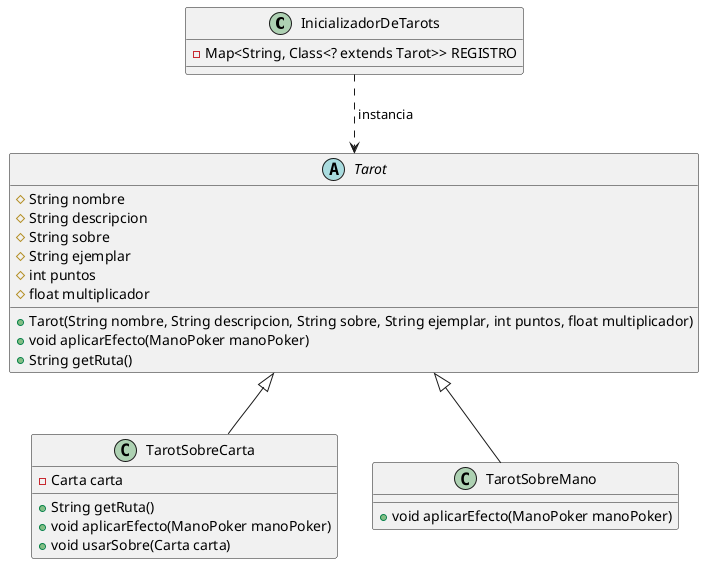 @startuml
class InicializadorDeTarots {
    - Map<String, Class<? extends Tarot>> REGISTRO
}
abstract Class Tarot {
    # String nombre
    # String descripcion
    # String sobre
    # String ejemplar
    # int puntos
    # float multiplicador
    + Tarot(String nombre, String descripcion, String sobre, String ejemplar, int puntos, float multiplicador)
    + void aplicarEfecto(ManoPoker manoPoker)
    + String getRuta()
}
class TarotSobreCarta extends Tarot{
    - Carta carta
    + String getRuta()
    + void aplicarEfecto(ManoPoker manoPoker)
    + void usarSobre(Carta carta)
}
class TarotSobreMano extends Tarot{
    + void aplicarEfecto(ManoPoker manoPoker)
}
InicializadorDeTarots ..> Tarot: " instancia"
@enduml